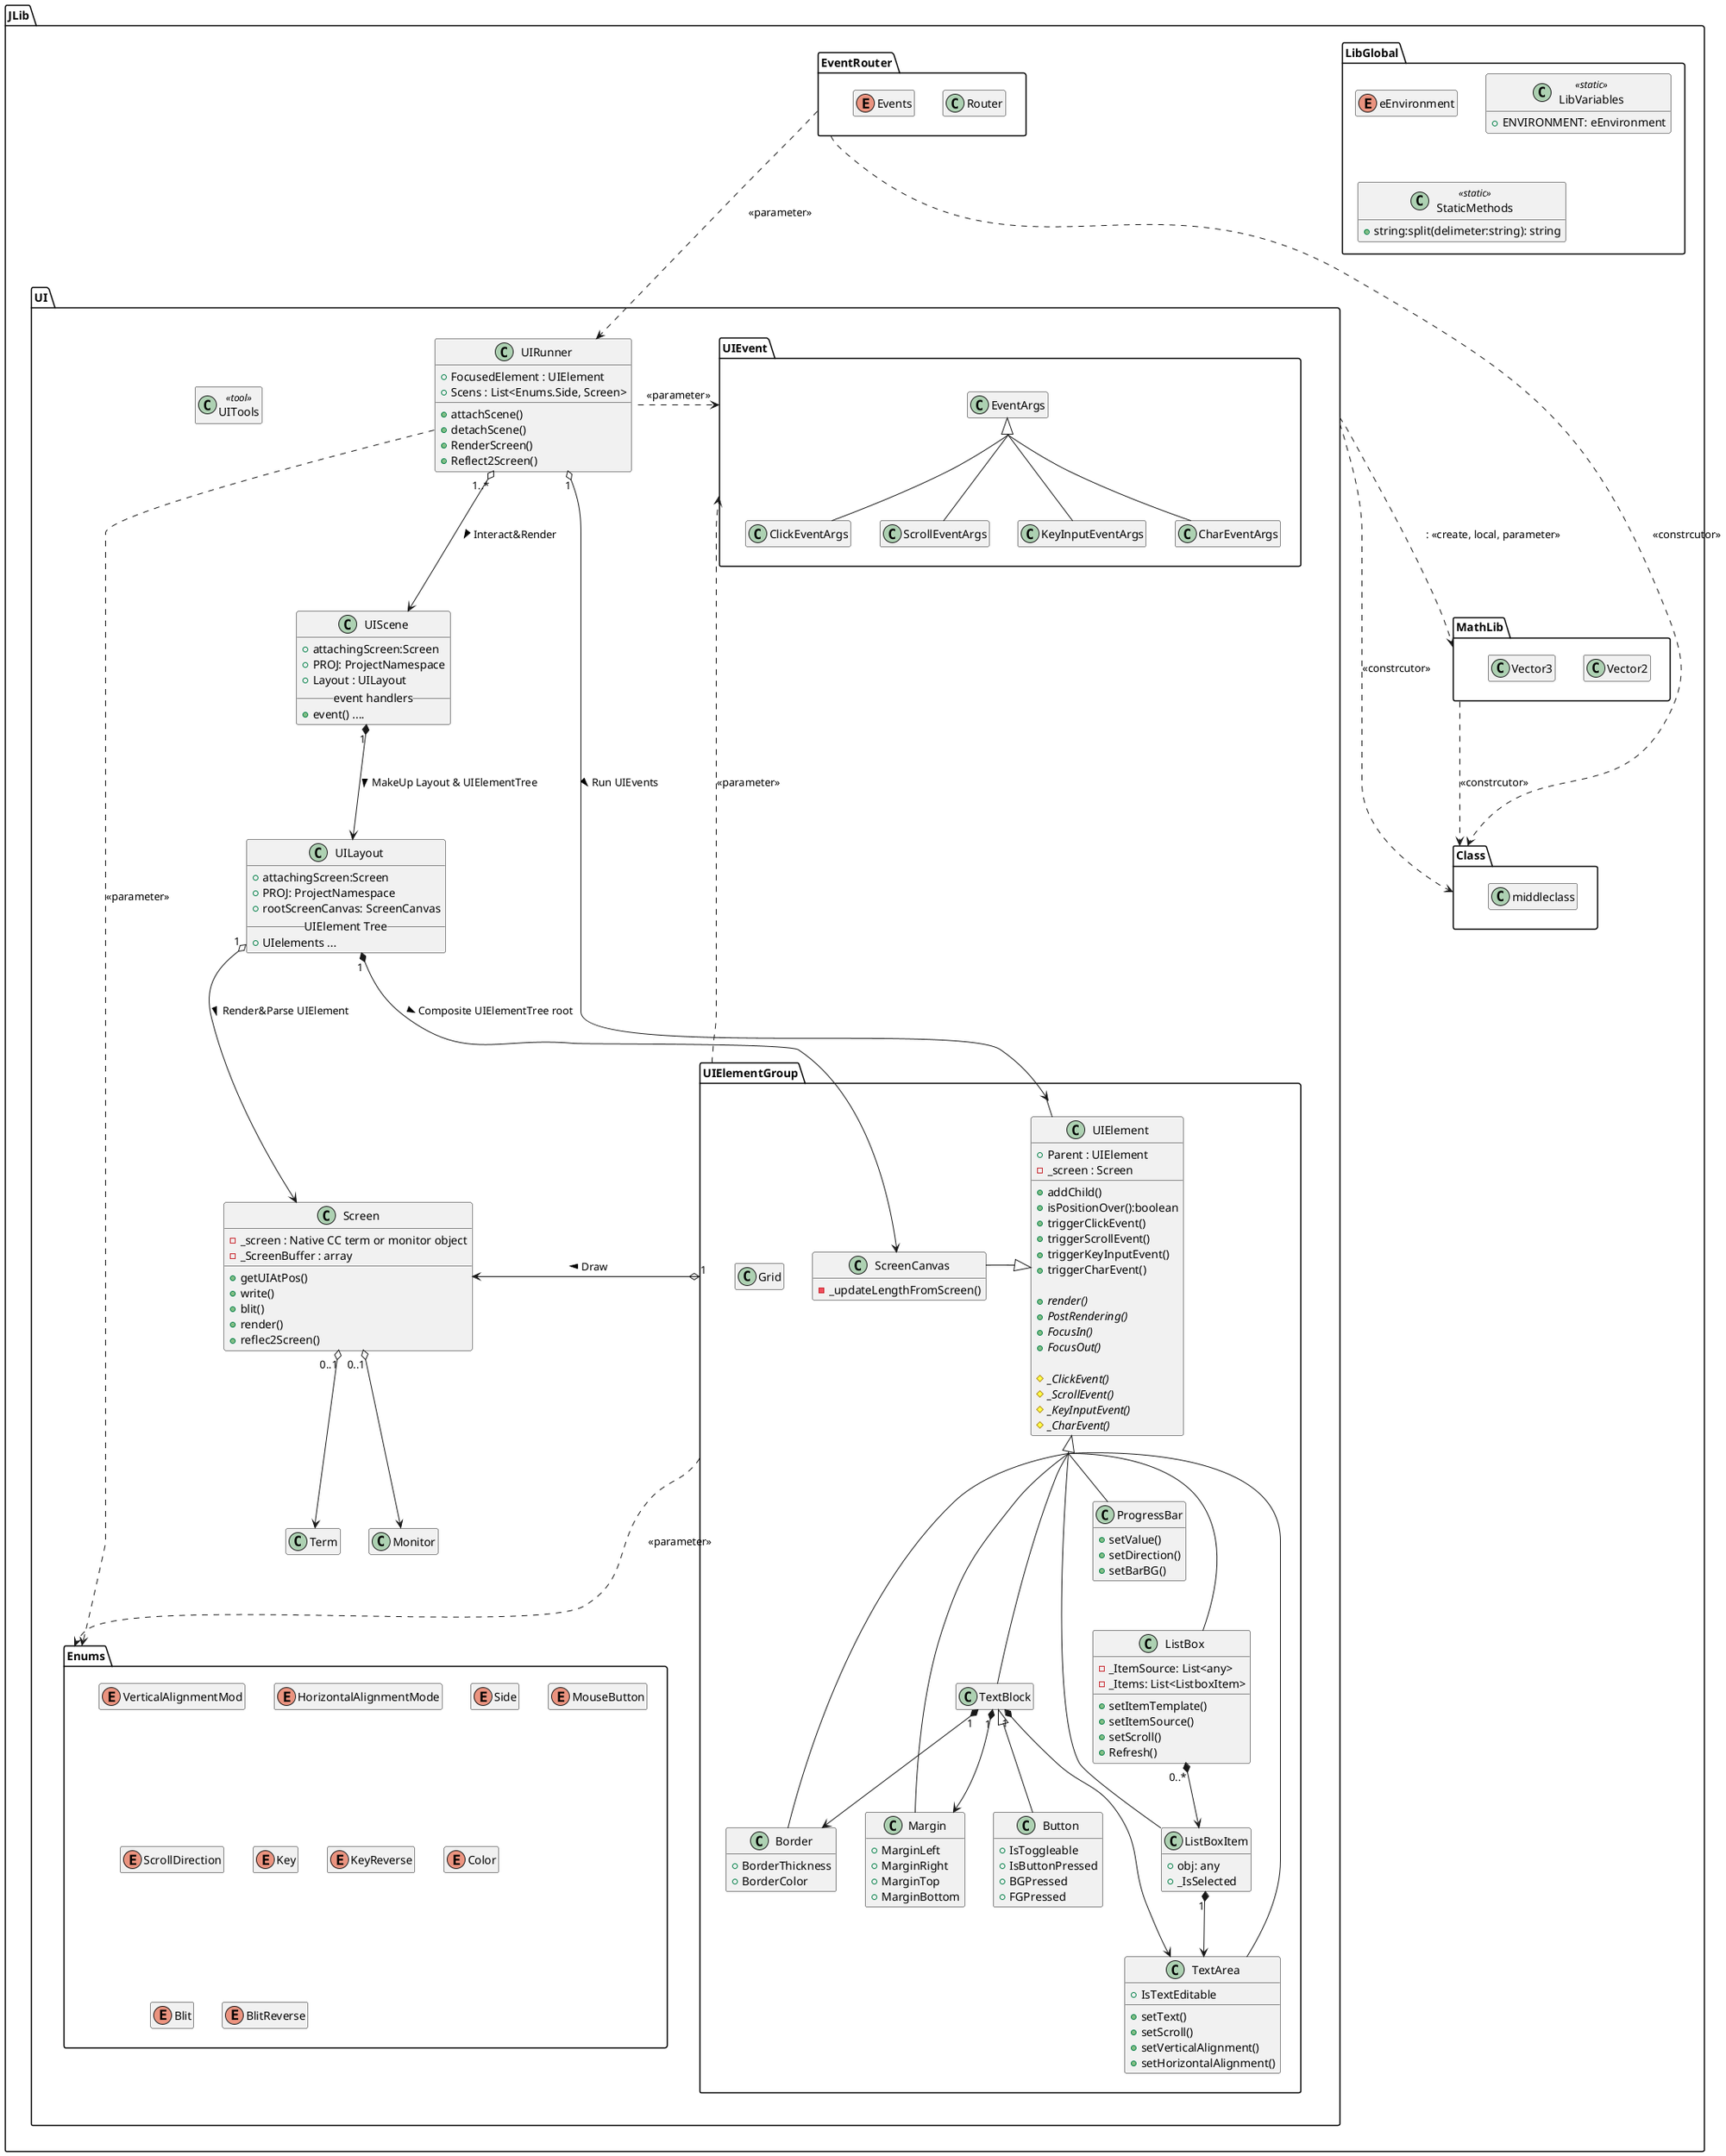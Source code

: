 @startuml ClassDiagram

set NamespaceSeparator ::

' skinparam linetype polyline
' skinparam linetype ortho
skinparam groupInheritance 2

hide empty members

package JLib{
    package Class{
        class middleclass
    }

    package LibGlobal
    {
        enum eEnvironment

        class LibVariables<<static>>{
            + ENVIRONMENT: eEnvironment
        }
        class StaticMethods<<static>>{
            + string:split(delimeter:string): string
        }
    }

    package MathLib{
        class Vector2
        class Vector3
    }
    package EventRouter{
        class Router
        enum Events
    }

    package UI{
        package UIEvent{
            class EventArgs
            class ClickEventArgs extends EventArgs
            class ScrollEventArgs extends EventArgs
            class KeyInputEventArgs extends EventArgs
            class CharEventArgs extends EventArgs
        }

        package Enums{
            enum VerticalAlignmentMod
            enum HorizontalAlignmentMode
            enum Side
            enum MouseButton
            enum ScrollDirection
            enum Key
            enum KeyReverse
            enum Color
            enum Blit
            enum BlitReverse

        }


        class UIRunner{
            + FocusedElement : UIElement
            + Scens : List<Enums.Side, Screen>
            + attachScene()
            + detachScene()
            + RenderScreen()
            + Reflect2Screen()
        }
        class UIScene{
            + attachingScreen:Screen
            + PROJ: ProjectNamespace
            + Layout : UILayout
            __event handlers__
            + event() ....
        }
        class UILayout{
            + attachingScreen:Screen
            + PROJ: ProjectNamespace
            + rootScreenCanvas: ScreenCanvas
            __UIElement Tree__
            + UIelements ...
        }
        class UITools <<tool>>
        class Screen{
            + getUIAtPos()
            + write()
            + blit()
            + render()
            + reflec2Screen()
            - _screen : Native CC term or monitor object
            - _ScreenBuffer : array
        }
        class Term
        class Monitor

        package UIElementGroup{
            class UIElement{
                + Parent : UIElement
                - _screen : Screen
                + addChild()
                + isPositionOver():boolean
                + triggerClickEvent()
                + triggerScrollEvent()
                + triggerKeyInputEvent()
                + triggerCharEvent()

                + {abstract} render()
                + {abstract} PostRendering()
                + {abstract} FocusIn()
                + {abstract} FocusOut()
                
                # {abstract} _ClickEvent()
                # {abstract} _ScrollEvent()
                # {abstract} _KeyInputEvent()
                # {abstract} _CharEvent()
                
                
            }
            class Grid
            class Border{
                + BorderThickness
                + BorderColor
            }
            class Button{
                + IsToggleable
                + IsButtonPressed
                + BGPressed
                + FGPressed
            }
            class ListBox{
                + setItemTemplate()
                + setItemSource()
                + setScroll()
                + Refresh()
                - _ItemSource: List<any>
                - _Items: List<ListboxItem>
            }
            class ListBoxItem{
                + obj: any
                + _IsSelected
            }
            class Margin{
                + MarginLeft
                + MarginRight
                + MarginTop
                + MarginBottom
            }
            class ScreenCanvas{
                - _updateLengthFromScreen()
            }
            class TextArea{
                + setText()
                + setScroll()
                + IsTextEditable
                + setVerticalAlignment()
                + setHorizontalAlignment()
            }
            class TextBlock
            class ProgressBar{
                + setValue()
                + setDirection()
                + setBarBG()
            }
        }

    }
}

MathLib ...> Class : <<constrcutor>>

EventRouter ...> Class : <<constrcutor>>
EventRouter ...> UIRunner : <<parameter>>

UI ...> Class : <<constrcutor>>
UI ...> MathLib :: <<create, local, parameter>>

UIRunner "1" o--->  UIElement : Run UIEvents >
UIRunner "1..*" o--->  UIScene :  Interact&Render > 
UIRunner ...> Enums : <<parameter>>
UIRunner ..left..> UIEvent : <<parameter>>


UIScene "1" *---> UILayout : MakeUp Layout & UIElementTree >

UILayout "1" o--->  Screen : Render&Parse UIElement >
UILayout "1" *---> ScreenCanvas : Composite UIElementTree root >

UIElementGroup ...> UIEvent : <<parameter>>
UIElementGroup ...> Enums : <<parameter>>
UIElementGroup "1" o--up--> Screen : Draw >

UIElement <|-right- ScreenCanvas
UIElement <|-- ListBoxItem
UIElement <|-- Margin
UIElement <|-- Border
UIElement <|-- TextArea
UIElement <|--- TextBlock
UIElement <|--- ListBox
UIElement <|-- ProgressBar

TextBlock "1" *--> Border
TextBlock "1" *--> Margin
TextBlock "1" *--> TextArea
TextBlock <|-- Button

ListBox "0..*" *--> ListBoxItem

ListBoxItem "1" *--> TextArea

Screen "0..1" o--> Term
Screen "0..1" o--> Monitor



@enduml